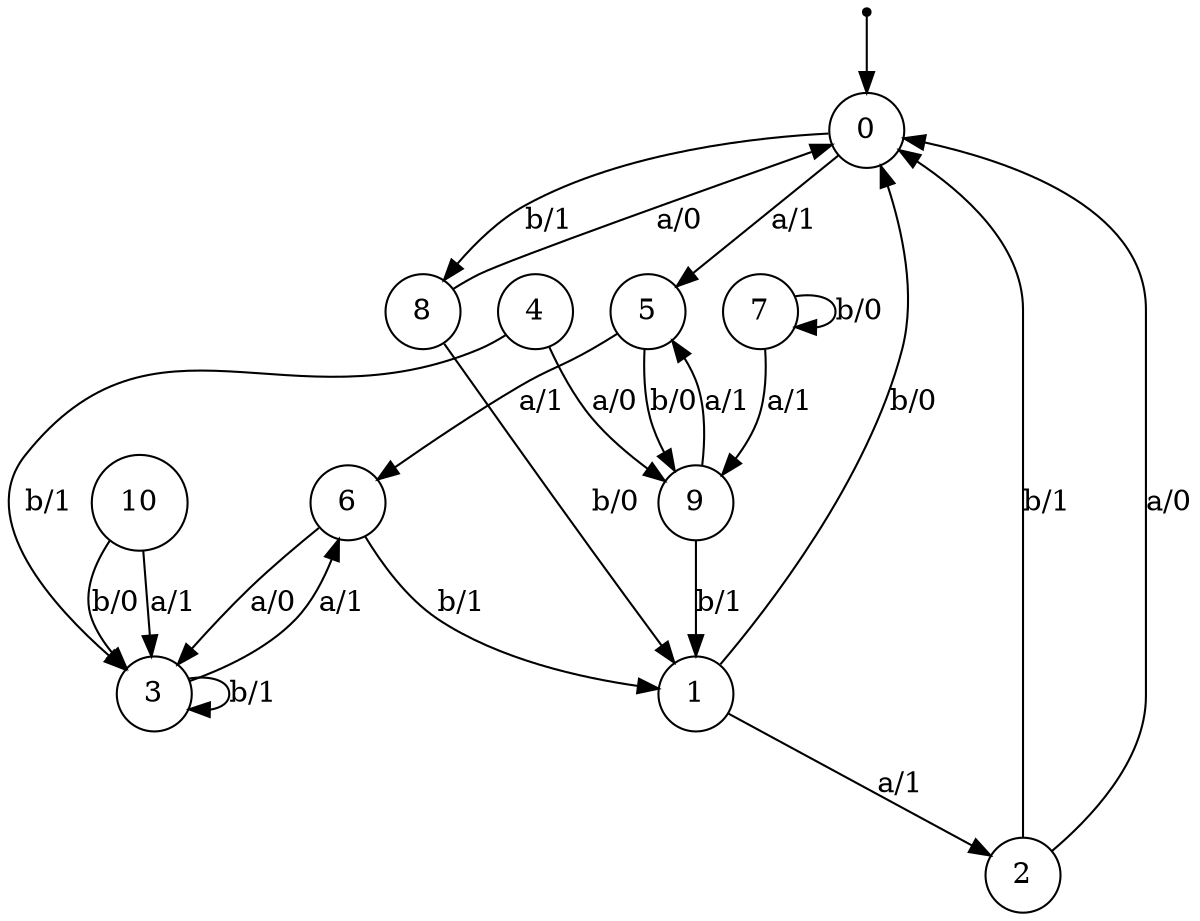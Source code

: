 digraph fsm{
	s_0 [label="0" shape="circle"]
	s_1 [label="1" shape="circle"]
	s_2 [label="2" shape="circle"]
	s_3 [label="3" shape="circle"]
	s_4 [label="4" shape="circle"]
	s_5 [label="5" shape="circle"]
	s_6 [label="6" shape="circle"]
	s_7 [label="7" shape="circle"]
	s_8 [label="8" shape="circle"]
	s_9 [label="9" shape="circle"]
	s_10 [label="10" shape="circle"]
	qi [shape = point]
	qi -> s_0
	
	s_6 -> s_1 [label="b/1"]
	
	s_6 -> s_3 [label="a/0"]
	
	s_2 -> s_0 [label="b/1"]
	
	s_1 -> s_2 [label="a/1"]
	
	s_8 -> s_1 [label="b/0"]
	
	s_5 -> s_9 [label="b/0"]
	
	s_0 -> s_8 [label="b/1"]
	
	s_9 -> s_1 [label="b/1"]
	
	s_10 -> s_3 [label="a/1"]
	
	s_4 -> s_3 [label="b/1"]
	
	s_3 -> s_6 [label="a/1"]
	
	s_8 -> s_0 [label="a/0"]
	
	s_9 -> s_5 [label="a/1"]
	
	s_7 -> s_7 [label="b/0"]
	
	s_4 -> s_9 [label="a/0"]
	
	s_3 -> s_3 [label="b/1"]
	
	s_7 -> s_9 [label="a/1"]
	
	s_2 -> s_0 [label="a/0"]
	
	s_1 -> s_0 [label="b/0"]
	
	s_5 -> s_6 [label="a/1"]
	
	s_0 -> s_5 [label="a/1"]
	
	s_10 -> s_3 [label="b/0"]
}